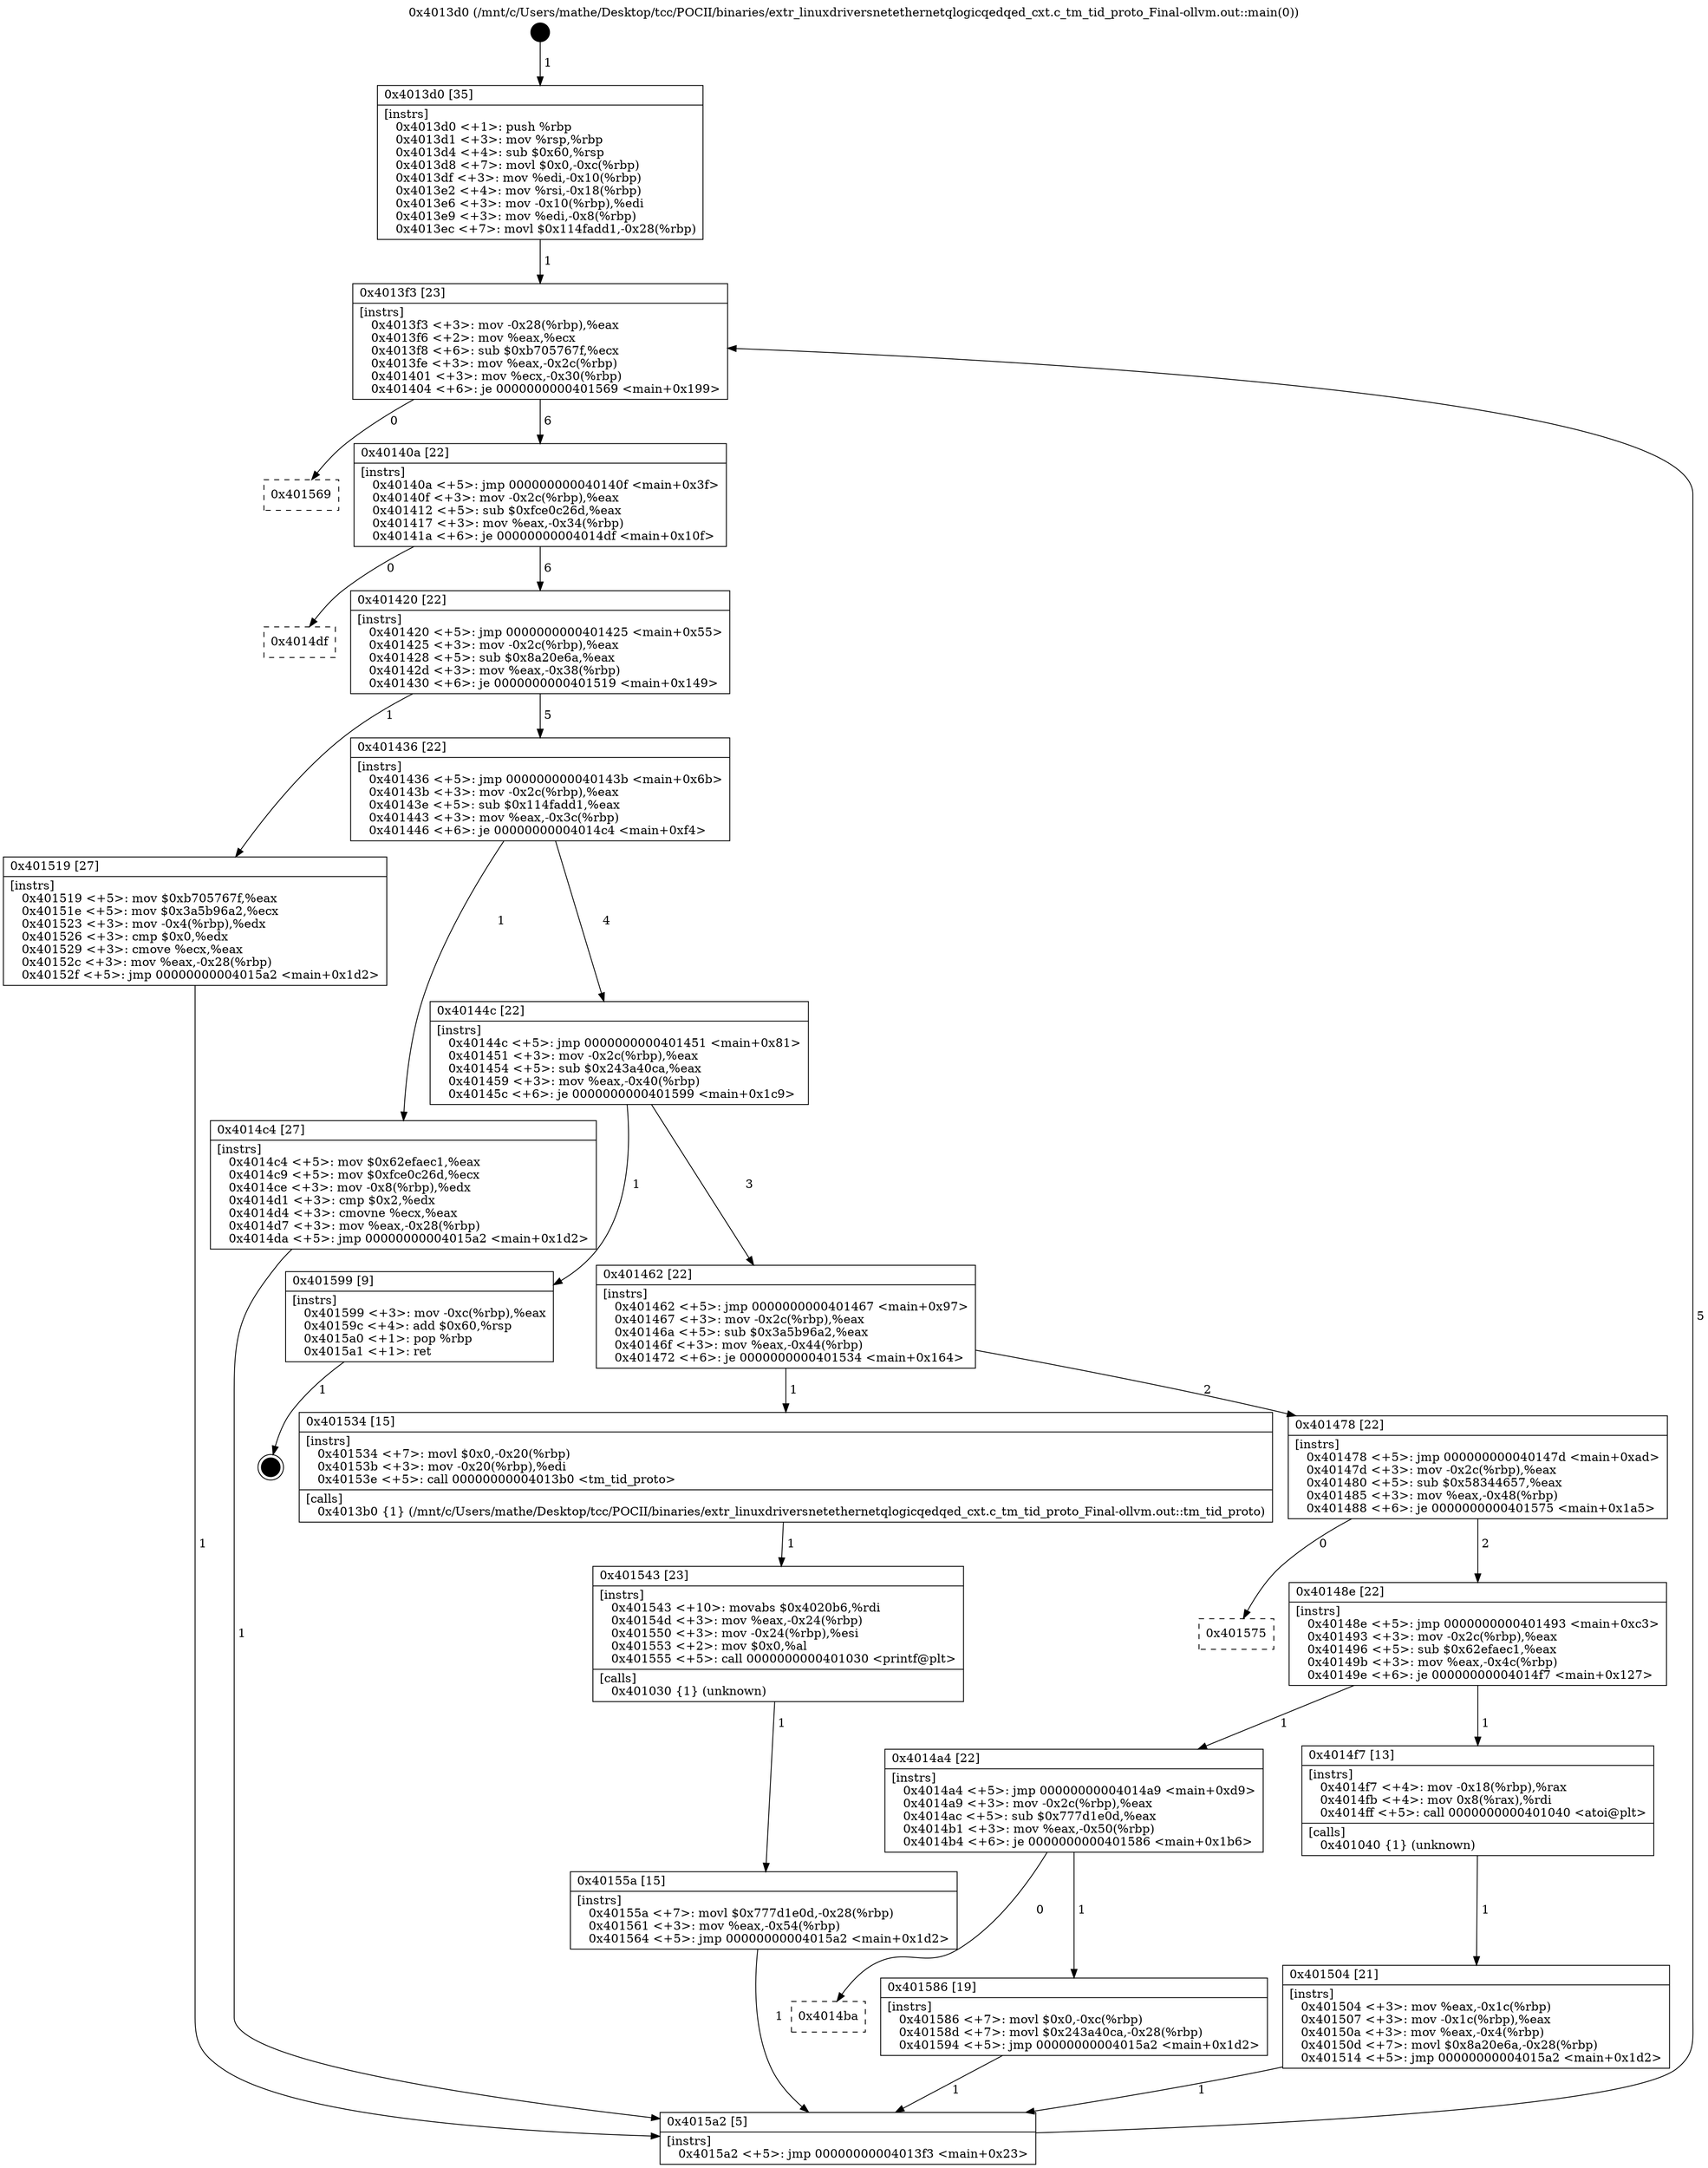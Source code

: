 digraph "0x4013d0" {
  label = "0x4013d0 (/mnt/c/Users/mathe/Desktop/tcc/POCII/binaries/extr_linuxdriversnetethernetqlogicqedqed_cxt.c_tm_tid_proto_Final-ollvm.out::main(0))"
  labelloc = "t"
  node[shape=record]

  Entry [label="",width=0.3,height=0.3,shape=circle,fillcolor=black,style=filled]
  "0x4013f3" [label="{
     0x4013f3 [23]\l
     | [instrs]\l
     &nbsp;&nbsp;0x4013f3 \<+3\>: mov -0x28(%rbp),%eax\l
     &nbsp;&nbsp;0x4013f6 \<+2\>: mov %eax,%ecx\l
     &nbsp;&nbsp;0x4013f8 \<+6\>: sub $0xb705767f,%ecx\l
     &nbsp;&nbsp;0x4013fe \<+3\>: mov %eax,-0x2c(%rbp)\l
     &nbsp;&nbsp;0x401401 \<+3\>: mov %ecx,-0x30(%rbp)\l
     &nbsp;&nbsp;0x401404 \<+6\>: je 0000000000401569 \<main+0x199\>\l
  }"]
  "0x401569" [label="{
     0x401569\l
  }", style=dashed]
  "0x40140a" [label="{
     0x40140a [22]\l
     | [instrs]\l
     &nbsp;&nbsp;0x40140a \<+5\>: jmp 000000000040140f \<main+0x3f\>\l
     &nbsp;&nbsp;0x40140f \<+3\>: mov -0x2c(%rbp),%eax\l
     &nbsp;&nbsp;0x401412 \<+5\>: sub $0xfce0c26d,%eax\l
     &nbsp;&nbsp;0x401417 \<+3\>: mov %eax,-0x34(%rbp)\l
     &nbsp;&nbsp;0x40141a \<+6\>: je 00000000004014df \<main+0x10f\>\l
  }"]
  Exit [label="",width=0.3,height=0.3,shape=circle,fillcolor=black,style=filled,peripheries=2]
  "0x4014df" [label="{
     0x4014df\l
  }", style=dashed]
  "0x401420" [label="{
     0x401420 [22]\l
     | [instrs]\l
     &nbsp;&nbsp;0x401420 \<+5\>: jmp 0000000000401425 \<main+0x55\>\l
     &nbsp;&nbsp;0x401425 \<+3\>: mov -0x2c(%rbp),%eax\l
     &nbsp;&nbsp;0x401428 \<+5\>: sub $0x8a20e6a,%eax\l
     &nbsp;&nbsp;0x40142d \<+3\>: mov %eax,-0x38(%rbp)\l
     &nbsp;&nbsp;0x401430 \<+6\>: je 0000000000401519 \<main+0x149\>\l
  }"]
  "0x4014ba" [label="{
     0x4014ba\l
  }", style=dashed]
  "0x401519" [label="{
     0x401519 [27]\l
     | [instrs]\l
     &nbsp;&nbsp;0x401519 \<+5\>: mov $0xb705767f,%eax\l
     &nbsp;&nbsp;0x40151e \<+5\>: mov $0x3a5b96a2,%ecx\l
     &nbsp;&nbsp;0x401523 \<+3\>: mov -0x4(%rbp),%edx\l
     &nbsp;&nbsp;0x401526 \<+3\>: cmp $0x0,%edx\l
     &nbsp;&nbsp;0x401529 \<+3\>: cmove %ecx,%eax\l
     &nbsp;&nbsp;0x40152c \<+3\>: mov %eax,-0x28(%rbp)\l
     &nbsp;&nbsp;0x40152f \<+5\>: jmp 00000000004015a2 \<main+0x1d2\>\l
  }"]
  "0x401436" [label="{
     0x401436 [22]\l
     | [instrs]\l
     &nbsp;&nbsp;0x401436 \<+5\>: jmp 000000000040143b \<main+0x6b\>\l
     &nbsp;&nbsp;0x40143b \<+3\>: mov -0x2c(%rbp),%eax\l
     &nbsp;&nbsp;0x40143e \<+5\>: sub $0x114fadd1,%eax\l
     &nbsp;&nbsp;0x401443 \<+3\>: mov %eax,-0x3c(%rbp)\l
     &nbsp;&nbsp;0x401446 \<+6\>: je 00000000004014c4 \<main+0xf4\>\l
  }"]
  "0x401586" [label="{
     0x401586 [19]\l
     | [instrs]\l
     &nbsp;&nbsp;0x401586 \<+7\>: movl $0x0,-0xc(%rbp)\l
     &nbsp;&nbsp;0x40158d \<+7\>: movl $0x243a40ca,-0x28(%rbp)\l
     &nbsp;&nbsp;0x401594 \<+5\>: jmp 00000000004015a2 \<main+0x1d2\>\l
  }"]
  "0x4014c4" [label="{
     0x4014c4 [27]\l
     | [instrs]\l
     &nbsp;&nbsp;0x4014c4 \<+5\>: mov $0x62efaec1,%eax\l
     &nbsp;&nbsp;0x4014c9 \<+5\>: mov $0xfce0c26d,%ecx\l
     &nbsp;&nbsp;0x4014ce \<+3\>: mov -0x8(%rbp),%edx\l
     &nbsp;&nbsp;0x4014d1 \<+3\>: cmp $0x2,%edx\l
     &nbsp;&nbsp;0x4014d4 \<+3\>: cmovne %ecx,%eax\l
     &nbsp;&nbsp;0x4014d7 \<+3\>: mov %eax,-0x28(%rbp)\l
     &nbsp;&nbsp;0x4014da \<+5\>: jmp 00000000004015a2 \<main+0x1d2\>\l
  }"]
  "0x40144c" [label="{
     0x40144c [22]\l
     | [instrs]\l
     &nbsp;&nbsp;0x40144c \<+5\>: jmp 0000000000401451 \<main+0x81\>\l
     &nbsp;&nbsp;0x401451 \<+3\>: mov -0x2c(%rbp),%eax\l
     &nbsp;&nbsp;0x401454 \<+5\>: sub $0x243a40ca,%eax\l
     &nbsp;&nbsp;0x401459 \<+3\>: mov %eax,-0x40(%rbp)\l
     &nbsp;&nbsp;0x40145c \<+6\>: je 0000000000401599 \<main+0x1c9\>\l
  }"]
  "0x4015a2" [label="{
     0x4015a2 [5]\l
     | [instrs]\l
     &nbsp;&nbsp;0x4015a2 \<+5\>: jmp 00000000004013f3 \<main+0x23\>\l
  }"]
  "0x4013d0" [label="{
     0x4013d0 [35]\l
     | [instrs]\l
     &nbsp;&nbsp;0x4013d0 \<+1\>: push %rbp\l
     &nbsp;&nbsp;0x4013d1 \<+3\>: mov %rsp,%rbp\l
     &nbsp;&nbsp;0x4013d4 \<+4\>: sub $0x60,%rsp\l
     &nbsp;&nbsp;0x4013d8 \<+7\>: movl $0x0,-0xc(%rbp)\l
     &nbsp;&nbsp;0x4013df \<+3\>: mov %edi,-0x10(%rbp)\l
     &nbsp;&nbsp;0x4013e2 \<+4\>: mov %rsi,-0x18(%rbp)\l
     &nbsp;&nbsp;0x4013e6 \<+3\>: mov -0x10(%rbp),%edi\l
     &nbsp;&nbsp;0x4013e9 \<+3\>: mov %edi,-0x8(%rbp)\l
     &nbsp;&nbsp;0x4013ec \<+7\>: movl $0x114fadd1,-0x28(%rbp)\l
  }"]
  "0x40155a" [label="{
     0x40155a [15]\l
     | [instrs]\l
     &nbsp;&nbsp;0x40155a \<+7\>: movl $0x777d1e0d,-0x28(%rbp)\l
     &nbsp;&nbsp;0x401561 \<+3\>: mov %eax,-0x54(%rbp)\l
     &nbsp;&nbsp;0x401564 \<+5\>: jmp 00000000004015a2 \<main+0x1d2\>\l
  }"]
  "0x401599" [label="{
     0x401599 [9]\l
     | [instrs]\l
     &nbsp;&nbsp;0x401599 \<+3\>: mov -0xc(%rbp),%eax\l
     &nbsp;&nbsp;0x40159c \<+4\>: add $0x60,%rsp\l
     &nbsp;&nbsp;0x4015a0 \<+1\>: pop %rbp\l
     &nbsp;&nbsp;0x4015a1 \<+1\>: ret\l
  }"]
  "0x401462" [label="{
     0x401462 [22]\l
     | [instrs]\l
     &nbsp;&nbsp;0x401462 \<+5\>: jmp 0000000000401467 \<main+0x97\>\l
     &nbsp;&nbsp;0x401467 \<+3\>: mov -0x2c(%rbp),%eax\l
     &nbsp;&nbsp;0x40146a \<+5\>: sub $0x3a5b96a2,%eax\l
     &nbsp;&nbsp;0x40146f \<+3\>: mov %eax,-0x44(%rbp)\l
     &nbsp;&nbsp;0x401472 \<+6\>: je 0000000000401534 \<main+0x164\>\l
  }"]
  "0x401543" [label="{
     0x401543 [23]\l
     | [instrs]\l
     &nbsp;&nbsp;0x401543 \<+10\>: movabs $0x4020b6,%rdi\l
     &nbsp;&nbsp;0x40154d \<+3\>: mov %eax,-0x24(%rbp)\l
     &nbsp;&nbsp;0x401550 \<+3\>: mov -0x24(%rbp),%esi\l
     &nbsp;&nbsp;0x401553 \<+2\>: mov $0x0,%al\l
     &nbsp;&nbsp;0x401555 \<+5\>: call 0000000000401030 \<printf@plt\>\l
     | [calls]\l
     &nbsp;&nbsp;0x401030 \{1\} (unknown)\l
  }"]
  "0x401534" [label="{
     0x401534 [15]\l
     | [instrs]\l
     &nbsp;&nbsp;0x401534 \<+7\>: movl $0x0,-0x20(%rbp)\l
     &nbsp;&nbsp;0x40153b \<+3\>: mov -0x20(%rbp),%edi\l
     &nbsp;&nbsp;0x40153e \<+5\>: call 00000000004013b0 \<tm_tid_proto\>\l
     | [calls]\l
     &nbsp;&nbsp;0x4013b0 \{1\} (/mnt/c/Users/mathe/Desktop/tcc/POCII/binaries/extr_linuxdriversnetethernetqlogicqedqed_cxt.c_tm_tid_proto_Final-ollvm.out::tm_tid_proto)\l
  }"]
  "0x401478" [label="{
     0x401478 [22]\l
     | [instrs]\l
     &nbsp;&nbsp;0x401478 \<+5\>: jmp 000000000040147d \<main+0xad\>\l
     &nbsp;&nbsp;0x40147d \<+3\>: mov -0x2c(%rbp),%eax\l
     &nbsp;&nbsp;0x401480 \<+5\>: sub $0x58344657,%eax\l
     &nbsp;&nbsp;0x401485 \<+3\>: mov %eax,-0x48(%rbp)\l
     &nbsp;&nbsp;0x401488 \<+6\>: je 0000000000401575 \<main+0x1a5\>\l
  }"]
  "0x401504" [label="{
     0x401504 [21]\l
     | [instrs]\l
     &nbsp;&nbsp;0x401504 \<+3\>: mov %eax,-0x1c(%rbp)\l
     &nbsp;&nbsp;0x401507 \<+3\>: mov -0x1c(%rbp),%eax\l
     &nbsp;&nbsp;0x40150a \<+3\>: mov %eax,-0x4(%rbp)\l
     &nbsp;&nbsp;0x40150d \<+7\>: movl $0x8a20e6a,-0x28(%rbp)\l
     &nbsp;&nbsp;0x401514 \<+5\>: jmp 00000000004015a2 \<main+0x1d2\>\l
  }"]
  "0x401575" [label="{
     0x401575\l
  }", style=dashed]
  "0x40148e" [label="{
     0x40148e [22]\l
     | [instrs]\l
     &nbsp;&nbsp;0x40148e \<+5\>: jmp 0000000000401493 \<main+0xc3\>\l
     &nbsp;&nbsp;0x401493 \<+3\>: mov -0x2c(%rbp),%eax\l
     &nbsp;&nbsp;0x401496 \<+5\>: sub $0x62efaec1,%eax\l
     &nbsp;&nbsp;0x40149b \<+3\>: mov %eax,-0x4c(%rbp)\l
     &nbsp;&nbsp;0x40149e \<+6\>: je 00000000004014f7 \<main+0x127\>\l
  }"]
  "0x4014a4" [label="{
     0x4014a4 [22]\l
     | [instrs]\l
     &nbsp;&nbsp;0x4014a4 \<+5\>: jmp 00000000004014a9 \<main+0xd9\>\l
     &nbsp;&nbsp;0x4014a9 \<+3\>: mov -0x2c(%rbp),%eax\l
     &nbsp;&nbsp;0x4014ac \<+5\>: sub $0x777d1e0d,%eax\l
     &nbsp;&nbsp;0x4014b1 \<+3\>: mov %eax,-0x50(%rbp)\l
     &nbsp;&nbsp;0x4014b4 \<+6\>: je 0000000000401586 \<main+0x1b6\>\l
  }"]
  "0x4014f7" [label="{
     0x4014f7 [13]\l
     | [instrs]\l
     &nbsp;&nbsp;0x4014f7 \<+4\>: mov -0x18(%rbp),%rax\l
     &nbsp;&nbsp;0x4014fb \<+4\>: mov 0x8(%rax),%rdi\l
     &nbsp;&nbsp;0x4014ff \<+5\>: call 0000000000401040 \<atoi@plt\>\l
     | [calls]\l
     &nbsp;&nbsp;0x401040 \{1\} (unknown)\l
  }"]
  Entry -> "0x4013d0" [label=" 1"]
  "0x4013f3" -> "0x401569" [label=" 0"]
  "0x4013f3" -> "0x40140a" [label=" 6"]
  "0x401599" -> Exit [label=" 1"]
  "0x40140a" -> "0x4014df" [label=" 0"]
  "0x40140a" -> "0x401420" [label=" 6"]
  "0x401586" -> "0x4015a2" [label=" 1"]
  "0x401420" -> "0x401519" [label=" 1"]
  "0x401420" -> "0x401436" [label=" 5"]
  "0x4014a4" -> "0x4014ba" [label=" 0"]
  "0x401436" -> "0x4014c4" [label=" 1"]
  "0x401436" -> "0x40144c" [label=" 4"]
  "0x4014c4" -> "0x4015a2" [label=" 1"]
  "0x4013d0" -> "0x4013f3" [label=" 1"]
  "0x4015a2" -> "0x4013f3" [label=" 5"]
  "0x4014a4" -> "0x401586" [label=" 1"]
  "0x40144c" -> "0x401599" [label=" 1"]
  "0x40144c" -> "0x401462" [label=" 3"]
  "0x40155a" -> "0x4015a2" [label=" 1"]
  "0x401462" -> "0x401534" [label=" 1"]
  "0x401462" -> "0x401478" [label=" 2"]
  "0x401543" -> "0x40155a" [label=" 1"]
  "0x401478" -> "0x401575" [label=" 0"]
  "0x401478" -> "0x40148e" [label=" 2"]
  "0x401534" -> "0x401543" [label=" 1"]
  "0x40148e" -> "0x4014f7" [label=" 1"]
  "0x40148e" -> "0x4014a4" [label=" 1"]
  "0x4014f7" -> "0x401504" [label=" 1"]
  "0x401504" -> "0x4015a2" [label=" 1"]
  "0x401519" -> "0x4015a2" [label=" 1"]
}
